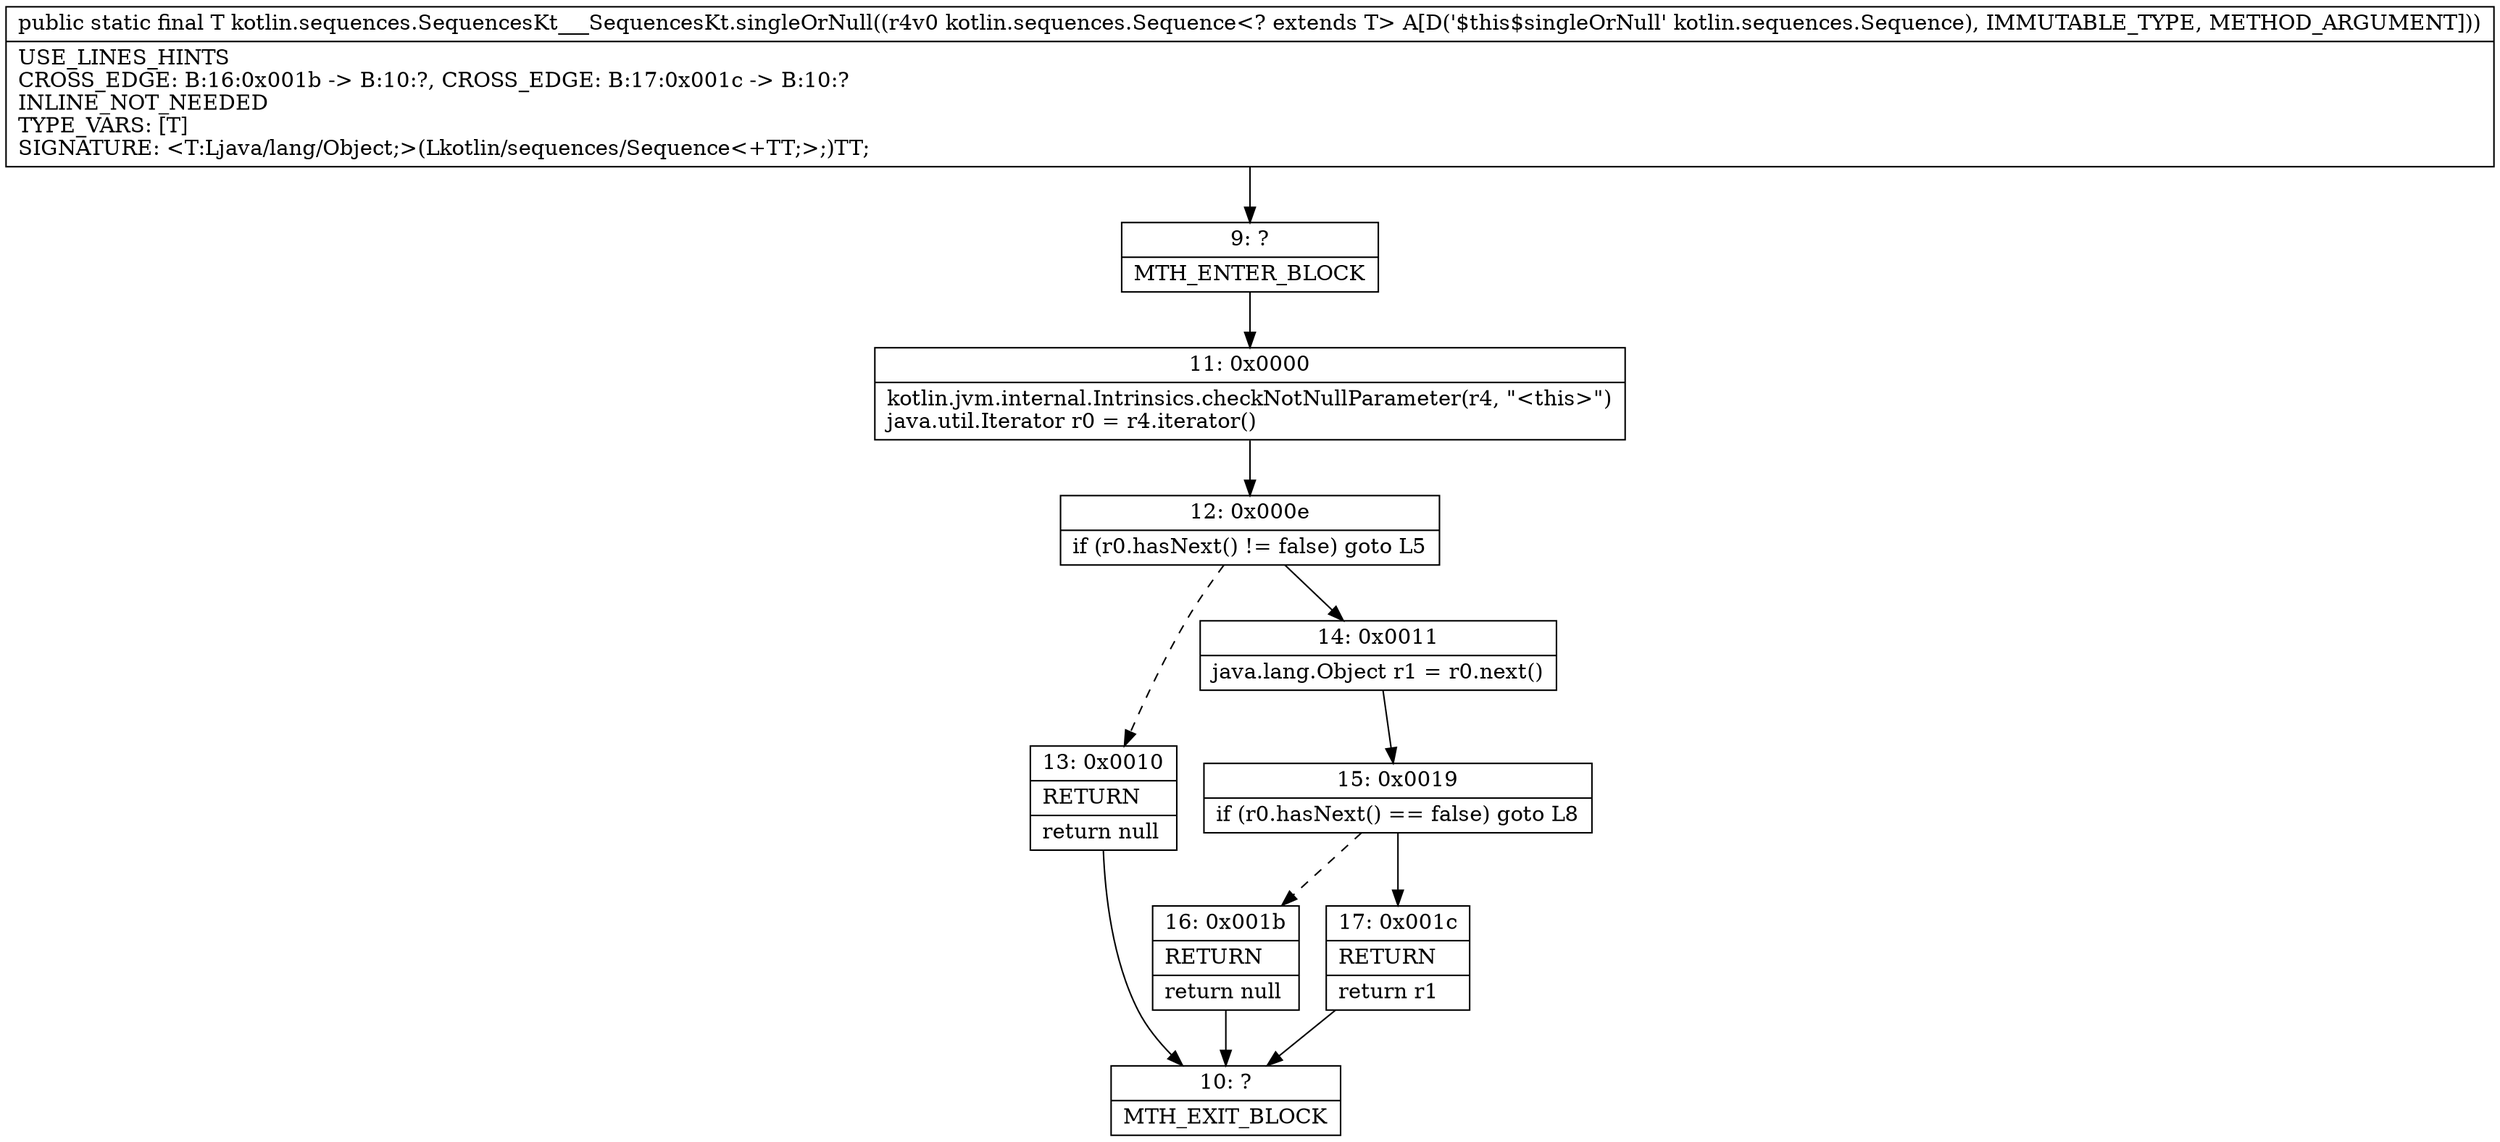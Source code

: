 digraph "CFG forkotlin.sequences.SequencesKt___SequencesKt.singleOrNull(Lkotlin\/sequences\/Sequence;)Ljava\/lang\/Object;" {
Node_9 [shape=record,label="{9\:\ ?|MTH_ENTER_BLOCK\l}"];
Node_11 [shape=record,label="{11\:\ 0x0000|kotlin.jvm.internal.Intrinsics.checkNotNullParameter(r4, \"\<this\>\")\ljava.util.Iterator r0 = r4.iterator()\l}"];
Node_12 [shape=record,label="{12\:\ 0x000e|if (r0.hasNext() != false) goto L5\l}"];
Node_13 [shape=record,label="{13\:\ 0x0010|RETURN\l|return null\l}"];
Node_10 [shape=record,label="{10\:\ ?|MTH_EXIT_BLOCK\l}"];
Node_14 [shape=record,label="{14\:\ 0x0011|java.lang.Object r1 = r0.next()\l}"];
Node_15 [shape=record,label="{15\:\ 0x0019|if (r0.hasNext() == false) goto L8\l}"];
Node_16 [shape=record,label="{16\:\ 0x001b|RETURN\l|return null\l}"];
Node_17 [shape=record,label="{17\:\ 0x001c|RETURN\l|return r1\l}"];
MethodNode[shape=record,label="{public static final T kotlin.sequences.SequencesKt___SequencesKt.singleOrNull((r4v0 kotlin.sequences.Sequence\<? extends T\> A[D('$this$singleOrNull' kotlin.sequences.Sequence), IMMUTABLE_TYPE, METHOD_ARGUMENT]))  | USE_LINES_HINTS\lCROSS_EDGE: B:16:0x001b \-\> B:10:?, CROSS_EDGE: B:17:0x001c \-\> B:10:?\lINLINE_NOT_NEEDED\lTYPE_VARS: [T]\lSIGNATURE: \<T:Ljava\/lang\/Object;\>(Lkotlin\/sequences\/Sequence\<+TT;\>;)TT;\l}"];
MethodNode -> Node_9;Node_9 -> Node_11;
Node_11 -> Node_12;
Node_12 -> Node_13[style=dashed];
Node_12 -> Node_14;
Node_13 -> Node_10;
Node_14 -> Node_15;
Node_15 -> Node_16[style=dashed];
Node_15 -> Node_17;
Node_16 -> Node_10;
Node_17 -> Node_10;
}

